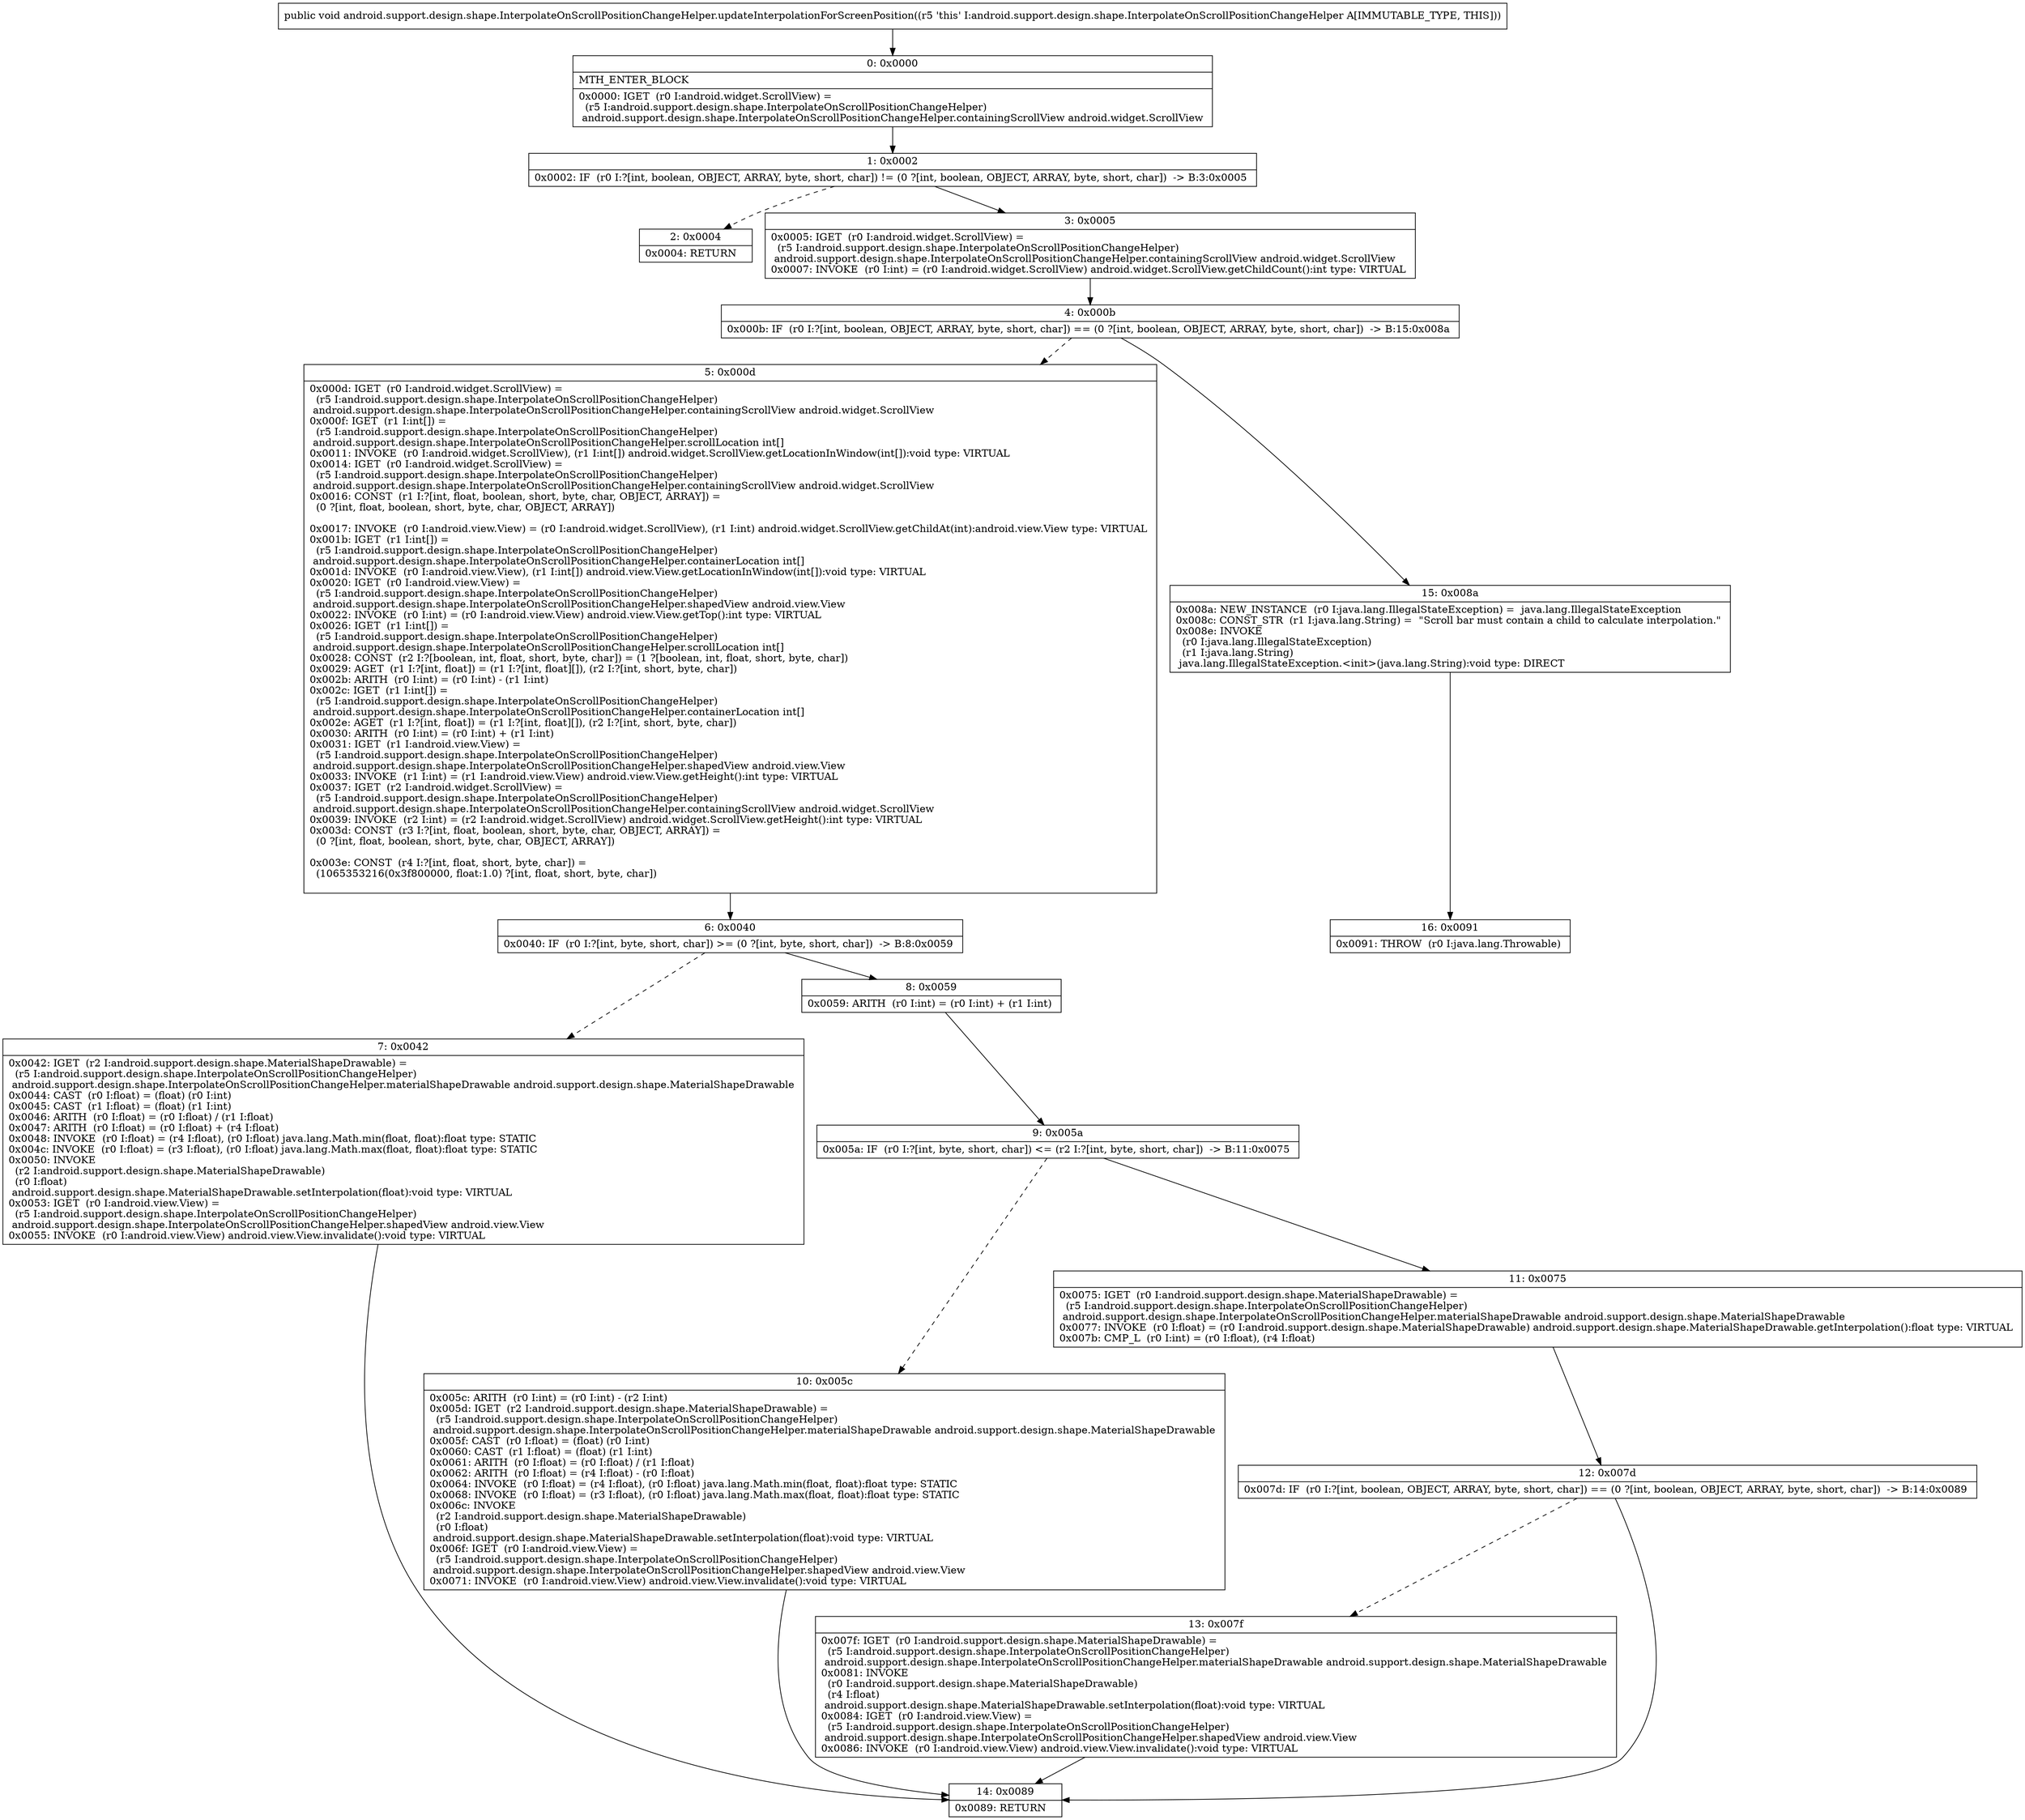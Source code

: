 digraph "CFG forandroid.support.design.shape.InterpolateOnScrollPositionChangeHelper.updateInterpolationForScreenPosition()V" {
Node_0 [shape=record,label="{0\:\ 0x0000|MTH_ENTER_BLOCK\l|0x0000: IGET  (r0 I:android.widget.ScrollView) = \l  (r5 I:android.support.design.shape.InterpolateOnScrollPositionChangeHelper)\l android.support.design.shape.InterpolateOnScrollPositionChangeHelper.containingScrollView android.widget.ScrollView \l}"];
Node_1 [shape=record,label="{1\:\ 0x0002|0x0002: IF  (r0 I:?[int, boolean, OBJECT, ARRAY, byte, short, char]) != (0 ?[int, boolean, OBJECT, ARRAY, byte, short, char])  \-\> B:3:0x0005 \l}"];
Node_2 [shape=record,label="{2\:\ 0x0004|0x0004: RETURN   \l}"];
Node_3 [shape=record,label="{3\:\ 0x0005|0x0005: IGET  (r0 I:android.widget.ScrollView) = \l  (r5 I:android.support.design.shape.InterpolateOnScrollPositionChangeHelper)\l android.support.design.shape.InterpolateOnScrollPositionChangeHelper.containingScrollView android.widget.ScrollView \l0x0007: INVOKE  (r0 I:int) = (r0 I:android.widget.ScrollView) android.widget.ScrollView.getChildCount():int type: VIRTUAL \l}"];
Node_4 [shape=record,label="{4\:\ 0x000b|0x000b: IF  (r0 I:?[int, boolean, OBJECT, ARRAY, byte, short, char]) == (0 ?[int, boolean, OBJECT, ARRAY, byte, short, char])  \-\> B:15:0x008a \l}"];
Node_5 [shape=record,label="{5\:\ 0x000d|0x000d: IGET  (r0 I:android.widget.ScrollView) = \l  (r5 I:android.support.design.shape.InterpolateOnScrollPositionChangeHelper)\l android.support.design.shape.InterpolateOnScrollPositionChangeHelper.containingScrollView android.widget.ScrollView \l0x000f: IGET  (r1 I:int[]) = \l  (r5 I:android.support.design.shape.InterpolateOnScrollPositionChangeHelper)\l android.support.design.shape.InterpolateOnScrollPositionChangeHelper.scrollLocation int[] \l0x0011: INVOKE  (r0 I:android.widget.ScrollView), (r1 I:int[]) android.widget.ScrollView.getLocationInWindow(int[]):void type: VIRTUAL \l0x0014: IGET  (r0 I:android.widget.ScrollView) = \l  (r5 I:android.support.design.shape.InterpolateOnScrollPositionChangeHelper)\l android.support.design.shape.InterpolateOnScrollPositionChangeHelper.containingScrollView android.widget.ScrollView \l0x0016: CONST  (r1 I:?[int, float, boolean, short, byte, char, OBJECT, ARRAY]) = \l  (0 ?[int, float, boolean, short, byte, char, OBJECT, ARRAY])\l \l0x0017: INVOKE  (r0 I:android.view.View) = (r0 I:android.widget.ScrollView), (r1 I:int) android.widget.ScrollView.getChildAt(int):android.view.View type: VIRTUAL \l0x001b: IGET  (r1 I:int[]) = \l  (r5 I:android.support.design.shape.InterpolateOnScrollPositionChangeHelper)\l android.support.design.shape.InterpolateOnScrollPositionChangeHelper.containerLocation int[] \l0x001d: INVOKE  (r0 I:android.view.View), (r1 I:int[]) android.view.View.getLocationInWindow(int[]):void type: VIRTUAL \l0x0020: IGET  (r0 I:android.view.View) = \l  (r5 I:android.support.design.shape.InterpolateOnScrollPositionChangeHelper)\l android.support.design.shape.InterpolateOnScrollPositionChangeHelper.shapedView android.view.View \l0x0022: INVOKE  (r0 I:int) = (r0 I:android.view.View) android.view.View.getTop():int type: VIRTUAL \l0x0026: IGET  (r1 I:int[]) = \l  (r5 I:android.support.design.shape.InterpolateOnScrollPositionChangeHelper)\l android.support.design.shape.InterpolateOnScrollPositionChangeHelper.scrollLocation int[] \l0x0028: CONST  (r2 I:?[boolean, int, float, short, byte, char]) = (1 ?[boolean, int, float, short, byte, char]) \l0x0029: AGET  (r1 I:?[int, float]) = (r1 I:?[int, float][]), (r2 I:?[int, short, byte, char]) \l0x002b: ARITH  (r0 I:int) = (r0 I:int) \- (r1 I:int) \l0x002c: IGET  (r1 I:int[]) = \l  (r5 I:android.support.design.shape.InterpolateOnScrollPositionChangeHelper)\l android.support.design.shape.InterpolateOnScrollPositionChangeHelper.containerLocation int[] \l0x002e: AGET  (r1 I:?[int, float]) = (r1 I:?[int, float][]), (r2 I:?[int, short, byte, char]) \l0x0030: ARITH  (r0 I:int) = (r0 I:int) + (r1 I:int) \l0x0031: IGET  (r1 I:android.view.View) = \l  (r5 I:android.support.design.shape.InterpolateOnScrollPositionChangeHelper)\l android.support.design.shape.InterpolateOnScrollPositionChangeHelper.shapedView android.view.View \l0x0033: INVOKE  (r1 I:int) = (r1 I:android.view.View) android.view.View.getHeight():int type: VIRTUAL \l0x0037: IGET  (r2 I:android.widget.ScrollView) = \l  (r5 I:android.support.design.shape.InterpolateOnScrollPositionChangeHelper)\l android.support.design.shape.InterpolateOnScrollPositionChangeHelper.containingScrollView android.widget.ScrollView \l0x0039: INVOKE  (r2 I:int) = (r2 I:android.widget.ScrollView) android.widget.ScrollView.getHeight():int type: VIRTUAL \l0x003d: CONST  (r3 I:?[int, float, boolean, short, byte, char, OBJECT, ARRAY]) = \l  (0 ?[int, float, boolean, short, byte, char, OBJECT, ARRAY])\l \l0x003e: CONST  (r4 I:?[int, float, short, byte, char]) = \l  (1065353216(0x3f800000, float:1.0) ?[int, float, short, byte, char])\l \l}"];
Node_6 [shape=record,label="{6\:\ 0x0040|0x0040: IF  (r0 I:?[int, byte, short, char]) \>= (0 ?[int, byte, short, char])  \-\> B:8:0x0059 \l}"];
Node_7 [shape=record,label="{7\:\ 0x0042|0x0042: IGET  (r2 I:android.support.design.shape.MaterialShapeDrawable) = \l  (r5 I:android.support.design.shape.InterpolateOnScrollPositionChangeHelper)\l android.support.design.shape.InterpolateOnScrollPositionChangeHelper.materialShapeDrawable android.support.design.shape.MaterialShapeDrawable \l0x0044: CAST  (r0 I:float) = (float) (r0 I:int) \l0x0045: CAST  (r1 I:float) = (float) (r1 I:int) \l0x0046: ARITH  (r0 I:float) = (r0 I:float) \/ (r1 I:float) \l0x0047: ARITH  (r0 I:float) = (r0 I:float) + (r4 I:float) \l0x0048: INVOKE  (r0 I:float) = (r4 I:float), (r0 I:float) java.lang.Math.min(float, float):float type: STATIC \l0x004c: INVOKE  (r0 I:float) = (r3 I:float), (r0 I:float) java.lang.Math.max(float, float):float type: STATIC \l0x0050: INVOKE  \l  (r2 I:android.support.design.shape.MaterialShapeDrawable)\l  (r0 I:float)\l android.support.design.shape.MaterialShapeDrawable.setInterpolation(float):void type: VIRTUAL \l0x0053: IGET  (r0 I:android.view.View) = \l  (r5 I:android.support.design.shape.InterpolateOnScrollPositionChangeHelper)\l android.support.design.shape.InterpolateOnScrollPositionChangeHelper.shapedView android.view.View \l0x0055: INVOKE  (r0 I:android.view.View) android.view.View.invalidate():void type: VIRTUAL \l}"];
Node_8 [shape=record,label="{8\:\ 0x0059|0x0059: ARITH  (r0 I:int) = (r0 I:int) + (r1 I:int) \l}"];
Node_9 [shape=record,label="{9\:\ 0x005a|0x005a: IF  (r0 I:?[int, byte, short, char]) \<= (r2 I:?[int, byte, short, char])  \-\> B:11:0x0075 \l}"];
Node_10 [shape=record,label="{10\:\ 0x005c|0x005c: ARITH  (r0 I:int) = (r0 I:int) \- (r2 I:int) \l0x005d: IGET  (r2 I:android.support.design.shape.MaterialShapeDrawable) = \l  (r5 I:android.support.design.shape.InterpolateOnScrollPositionChangeHelper)\l android.support.design.shape.InterpolateOnScrollPositionChangeHelper.materialShapeDrawable android.support.design.shape.MaterialShapeDrawable \l0x005f: CAST  (r0 I:float) = (float) (r0 I:int) \l0x0060: CAST  (r1 I:float) = (float) (r1 I:int) \l0x0061: ARITH  (r0 I:float) = (r0 I:float) \/ (r1 I:float) \l0x0062: ARITH  (r0 I:float) = (r4 I:float) \- (r0 I:float) \l0x0064: INVOKE  (r0 I:float) = (r4 I:float), (r0 I:float) java.lang.Math.min(float, float):float type: STATIC \l0x0068: INVOKE  (r0 I:float) = (r3 I:float), (r0 I:float) java.lang.Math.max(float, float):float type: STATIC \l0x006c: INVOKE  \l  (r2 I:android.support.design.shape.MaterialShapeDrawable)\l  (r0 I:float)\l android.support.design.shape.MaterialShapeDrawable.setInterpolation(float):void type: VIRTUAL \l0x006f: IGET  (r0 I:android.view.View) = \l  (r5 I:android.support.design.shape.InterpolateOnScrollPositionChangeHelper)\l android.support.design.shape.InterpolateOnScrollPositionChangeHelper.shapedView android.view.View \l0x0071: INVOKE  (r0 I:android.view.View) android.view.View.invalidate():void type: VIRTUAL \l}"];
Node_11 [shape=record,label="{11\:\ 0x0075|0x0075: IGET  (r0 I:android.support.design.shape.MaterialShapeDrawable) = \l  (r5 I:android.support.design.shape.InterpolateOnScrollPositionChangeHelper)\l android.support.design.shape.InterpolateOnScrollPositionChangeHelper.materialShapeDrawable android.support.design.shape.MaterialShapeDrawable \l0x0077: INVOKE  (r0 I:float) = (r0 I:android.support.design.shape.MaterialShapeDrawable) android.support.design.shape.MaterialShapeDrawable.getInterpolation():float type: VIRTUAL \l0x007b: CMP_L  (r0 I:int) = (r0 I:float), (r4 I:float) \l}"];
Node_12 [shape=record,label="{12\:\ 0x007d|0x007d: IF  (r0 I:?[int, boolean, OBJECT, ARRAY, byte, short, char]) == (0 ?[int, boolean, OBJECT, ARRAY, byte, short, char])  \-\> B:14:0x0089 \l}"];
Node_13 [shape=record,label="{13\:\ 0x007f|0x007f: IGET  (r0 I:android.support.design.shape.MaterialShapeDrawable) = \l  (r5 I:android.support.design.shape.InterpolateOnScrollPositionChangeHelper)\l android.support.design.shape.InterpolateOnScrollPositionChangeHelper.materialShapeDrawable android.support.design.shape.MaterialShapeDrawable \l0x0081: INVOKE  \l  (r0 I:android.support.design.shape.MaterialShapeDrawable)\l  (r4 I:float)\l android.support.design.shape.MaterialShapeDrawable.setInterpolation(float):void type: VIRTUAL \l0x0084: IGET  (r0 I:android.view.View) = \l  (r5 I:android.support.design.shape.InterpolateOnScrollPositionChangeHelper)\l android.support.design.shape.InterpolateOnScrollPositionChangeHelper.shapedView android.view.View \l0x0086: INVOKE  (r0 I:android.view.View) android.view.View.invalidate():void type: VIRTUAL \l}"];
Node_14 [shape=record,label="{14\:\ 0x0089|0x0089: RETURN   \l}"];
Node_15 [shape=record,label="{15\:\ 0x008a|0x008a: NEW_INSTANCE  (r0 I:java.lang.IllegalStateException) =  java.lang.IllegalStateException \l0x008c: CONST_STR  (r1 I:java.lang.String) =  \"Scroll bar must contain a child to calculate interpolation.\" \l0x008e: INVOKE  \l  (r0 I:java.lang.IllegalStateException)\l  (r1 I:java.lang.String)\l java.lang.IllegalStateException.\<init\>(java.lang.String):void type: DIRECT \l}"];
Node_16 [shape=record,label="{16\:\ 0x0091|0x0091: THROW  (r0 I:java.lang.Throwable) \l}"];
MethodNode[shape=record,label="{public void android.support.design.shape.InterpolateOnScrollPositionChangeHelper.updateInterpolationForScreenPosition((r5 'this' I:android.support.design.shape.InterpolateOnScrollPositionChangeHelper A[IMMUTABLE_TYPE, THIS])) }"];
MethodNode -> Node_0;
Node_0 -> Node_1;
Node_1 -> Node_2[style=dashed];
Node_1 -> Node_3;
Node_3 -> Node_4;
Node_4 -> Node_5[style=dashed];
Node_4 -> Node_15;
Node_5 -> Node_6;
Node_6 -> Node_7[style=dashed];
Node_6 -> Node_8;
Node_7 -> Node_14;
Node_8 -> Node_9;
Node_9 -> Node_10[style=dashed];
Node_9 -> Node_11;
Node_10 -> Node_14;
Node_11 -> Node_12;
Node_12 -> Node_13[style=dashed];
Node_12 -> Node_14;
Node_13 -> Node_14;
Node_15 -> Node_16;
}

